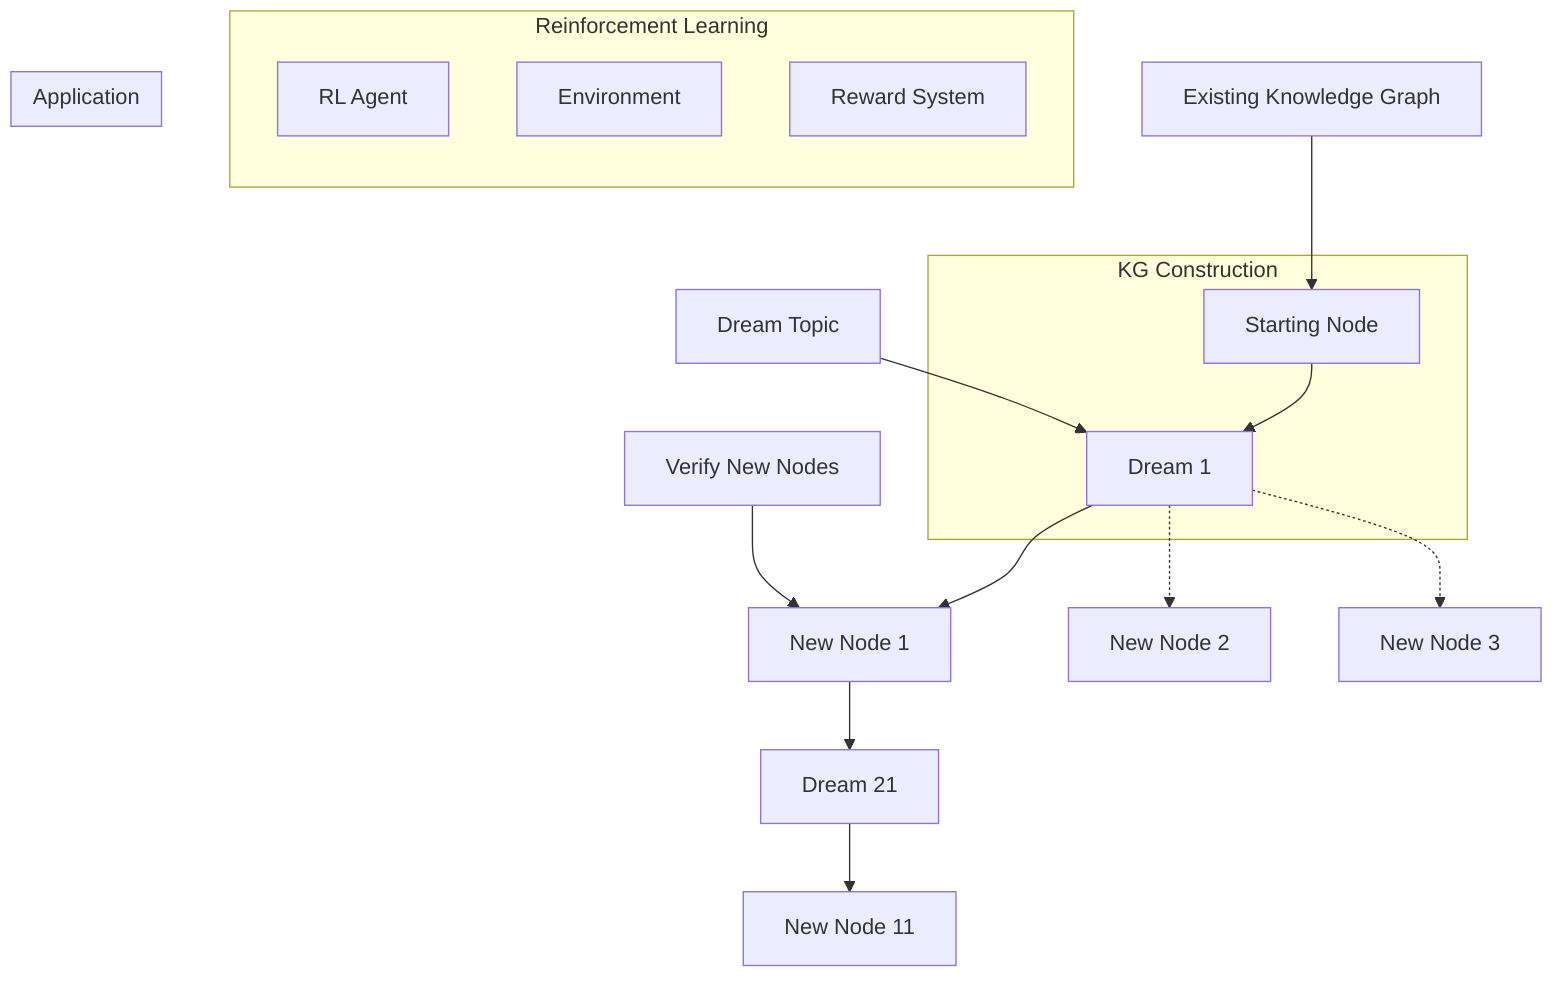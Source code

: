 graph TB
subgraph "KG Construction"
  direction TB
  starting_node[Starting Node]
  dream[Dream 1]
end
subgraph "Reinforcement Learning"
  direction TB
  rl_agent[RL Agent]
  environment[Environment]
  reward_system[Reward System]
end
subgraph Application
  direction TB
end
existing_kg[Existing Knowledge Graph] --> starting_node[Starting Node]
starting_node[Starting Node] --> dream[Dream 1] 
deam_topic[Dream Topic] --> dream
dream --> new_node1[New Node 1]
dream -.-> new_node2[New Node 2]
dream -.-> new_node3[New Node 3]
verify[Verify New Nodes] --> new_node1[New Node 1]
new_node1 --> dream21[Dream 21]
dream21 --> new_node11[New Node 11]